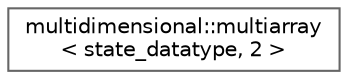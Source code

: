 digraph "Graphical Class Hierarchy"
{
 // INTERACTIVE_SVG=YES
 // LATEX_PDF_SIZE
  bgcolor="transparent";
  edge [fontname=Helvetica,fontsize=10,labelfontname=Helvetica,labelfontsize=10];
  node [fontname=Helvetica,fontsize=10,shape=box,height=0.2,width=0.4];
  rankdir="LR";
  Node0 [id="Node000000",label="multidimensional::multiarray\l\< state_datatype, 2 \>",height=0.2,width=0.4,color="grey40", fillcolor="white", style="filled",URL="$d7/d3f/classmultidimensional_1_1multiarray.html",tooltip=" "];
}
